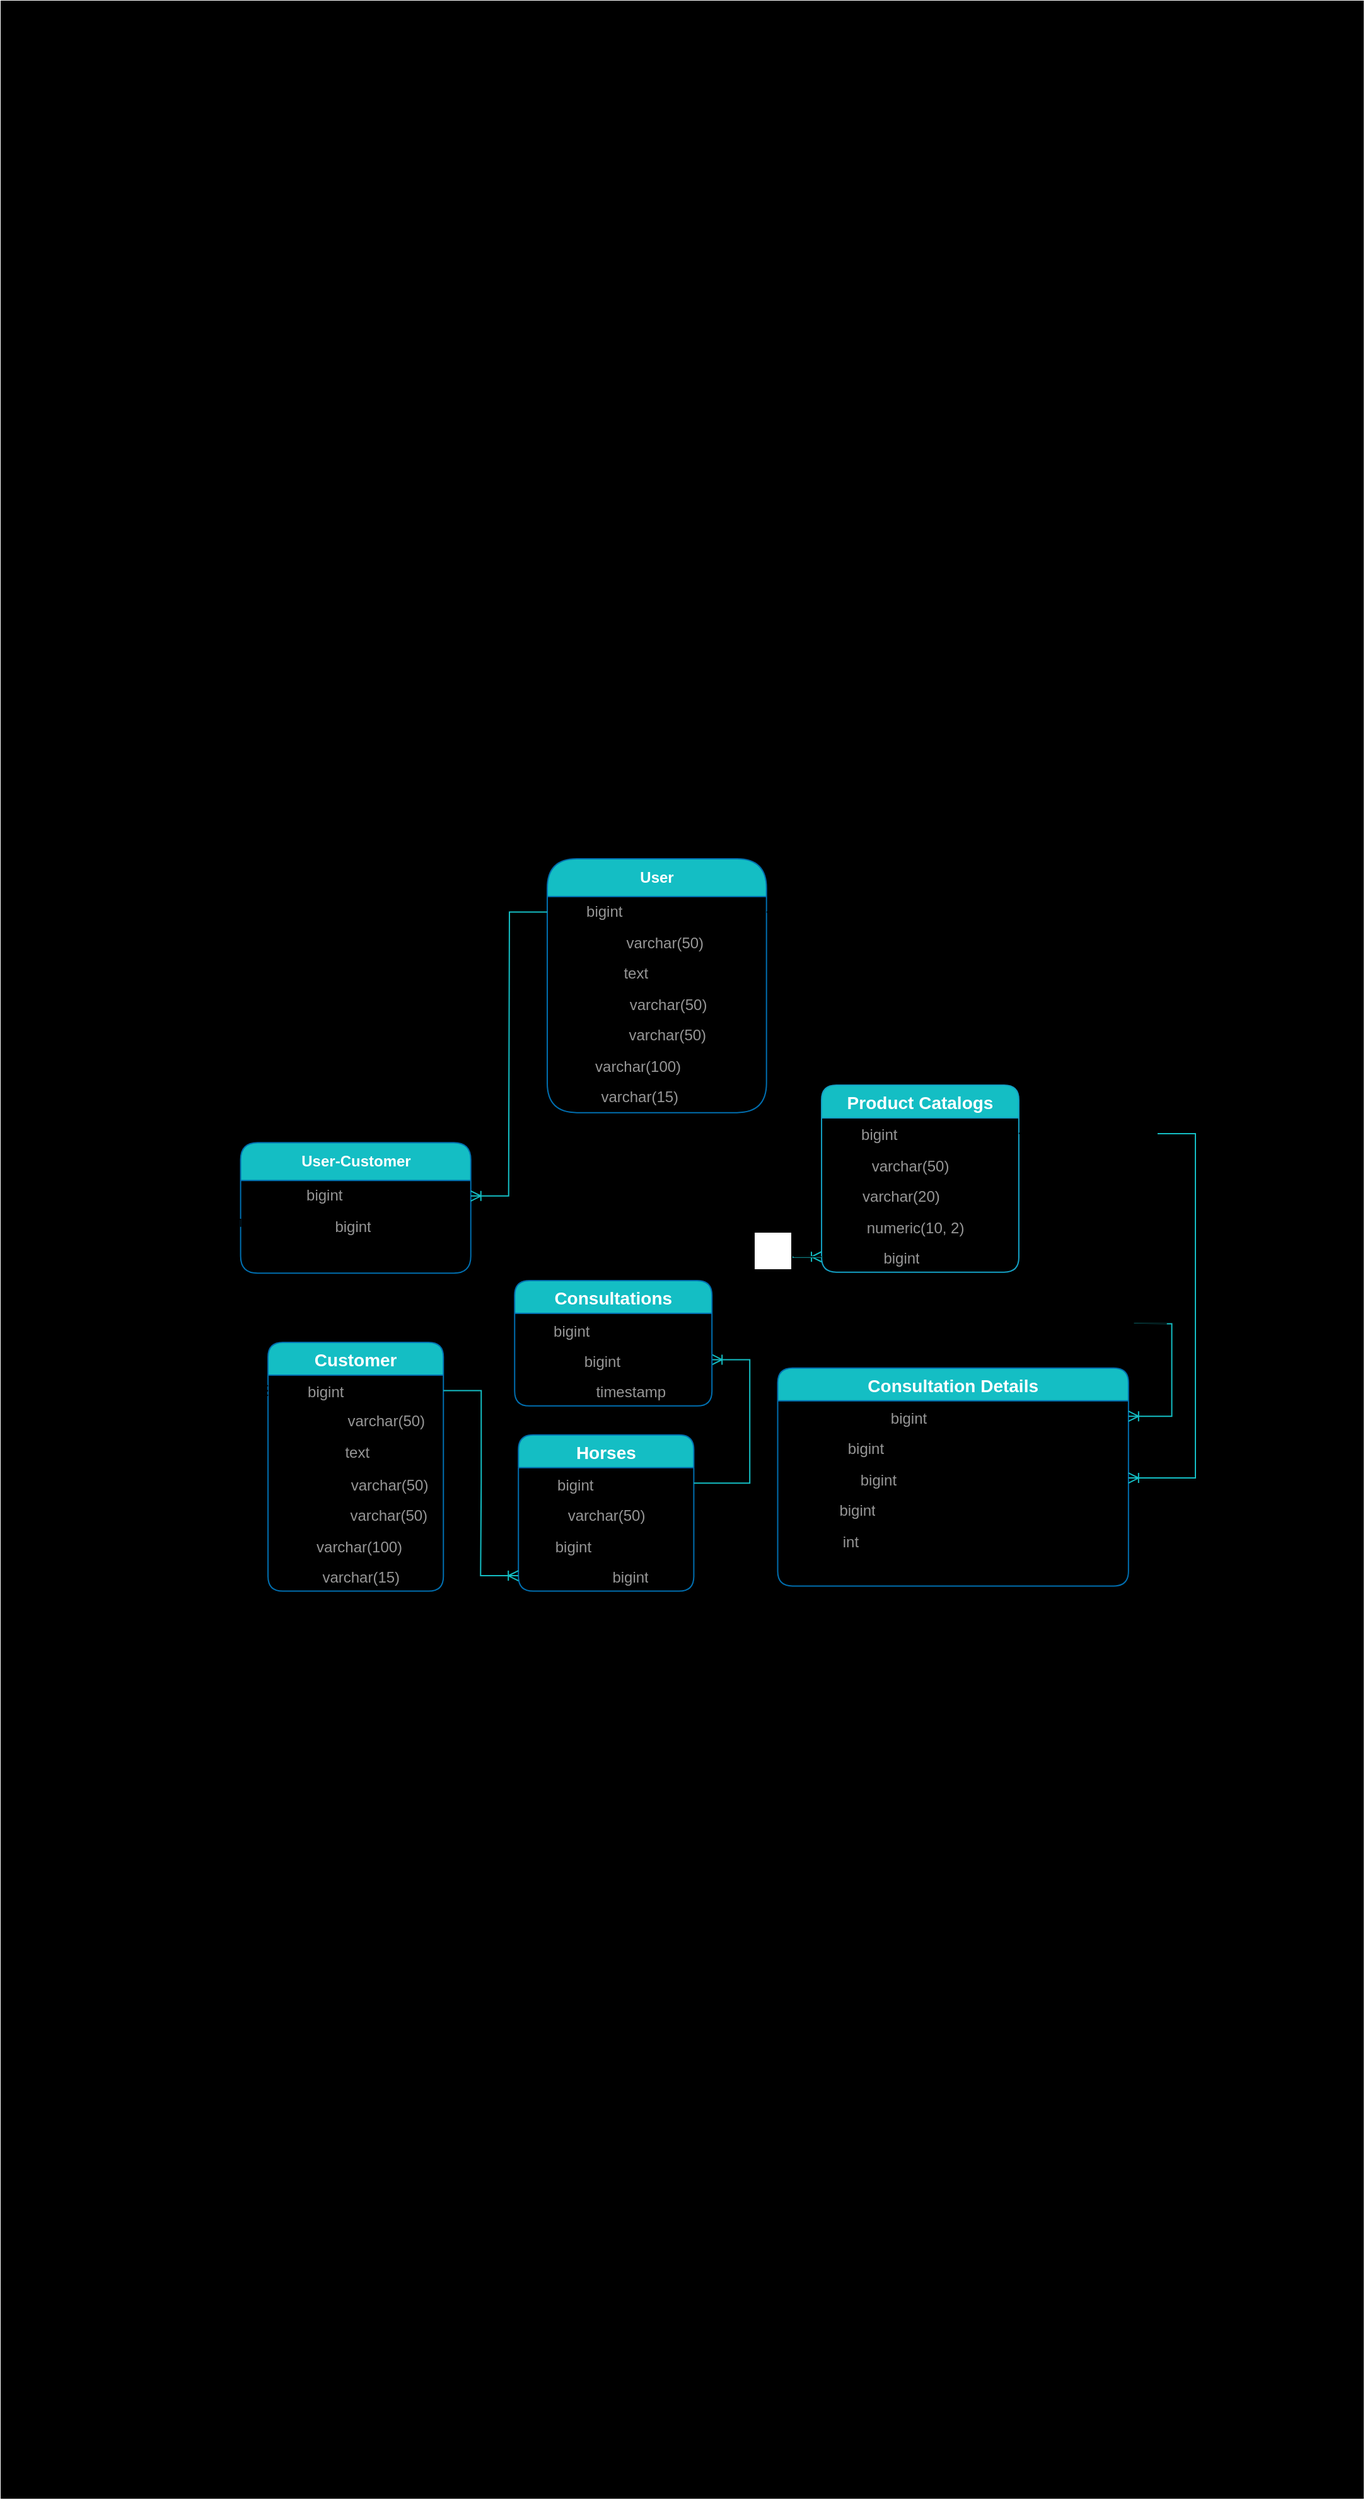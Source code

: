 <mxfile version="28.2.3">
  <diagram name="Page-1" id="a7904f86-f2b4-8e86-fa97-74104820619b">
    <mxGraphModel dx="5344" dy="3102" grid="1" gridSize="10" guides="1" tooltips="1" connect="1" arrows="1" fold="1" page="1" pageScale="1" pageWidth="1100" pageHeight="850" background="#FFFFFF" math="0" shadow="0">
      <root>
        <mxCell id="0" />
        <mxCell id="1" parent="0" />
        <mxCell id="0PUOpv4q3WC7BL36jvcQ-1" value="" style="rounded=0;whiteSpace=wrap;html=1;fillColor=light-dark(#000000,#000000);" parent="1" vertex="1">
          <mxGeometry x="-1295" y="-850" width="1080" height="1980" as="geometry" />
        </mxCell>
        <mxCell id="CKcXtdMAVw7ahf70taSX-3" value="&lt;b&gt;User&lt;/b&gt;" style="swimlane;fontStyle=0;childLayout=stackLayout;horizontal=1;startSize=30;horizontalStack=0;resizeParent=1;resizeParentMax=0;resizeLast=0;collapsible=1;marginBottom=0;whiteSpace=wrap;html=1;fillColor=light-dark(#14BEC4,#14BEC4);fontColor=#ffffff;strokeColor=#006EAF;rounded=1;arcSize=26;" parent="1" vertex="1">
          <mxGeometry x="-862.003" y="-170" width="173.852" height="201.331" as="geometry" />
        </mxCell>
        <mxCell id="CKcXtdMAVw7ahf70taSX-4" value="🔑 id &lt;span style=&quot;color: rgb(150, 150, 150);&quot;&gt;bigint&lt;/span&gt;" style="text;strokeColor=none;fillColor=none;align=left;verticalAlign=middle;spacingLeft=4;spacingRight=4;overflow=hidden;points=[[0,0.5],[1,0.5]];portConstraint=eastwest;rotatable=0;whiteSpace=wrap;html=1;" parent="CKcXtdMAVw7ahf70taSX-3" vertex="1">
          <mxGeometry y="30" width="173.852" height="24.476" as="geometry" />
        </mxCell>
        <mxCell id="CKcXtdMAVw7ahf70taSX-5" value="username&amp;nbsp;&lt;span style=&quot;caret-color: rgb(150, 150, 150); color: rgb(150, 150, 150);&quot;&gt;varchar(50)&lt;/span&gt;" style="text;strokeColor=none;fillColor=none;align=left;verticalAlign=middle;spacingLeft=4;spacingRight=4;overflow=hidden;points=[[0,0.5],[1,0.5]];portConstraint=eastwest;rotatable=0;whiteSpace=wrap;html=1;" parent="CKcXtdMAVw7ahf70taSX-3" vertex="1">
          <mxGeometry y="54.476" width="173.852" height="24.476" as="geometry" />
        </mxCell>
        <mxCell id="CKcXtdMAVw7ahf70taSX-6" value="password&amp;nbsp;&lt;span style=&quot;caret-color: rgb(150, 150, 150); color: rgb(150, 150, 150);&quot;&gt;text&lt;/span&gt;" style="text;strokeColor=none;fillColor=none;align=left;verticalAlign=middle;spacingLeft=4;spacingRight=4;overflow=hidden;points=[[0,0.5],[1,0.5]];portConstraint=eastwest;rotatable=0;whiteSpace=wrap;html=1;" parent="CKcXtdMAVw7ahf70taSX-3" vertex="1">
          <mxGeometry y="78.952" width="173.852" height="24.476" as="geometry" />
        </mxCell>
        <mxCell id="CKcXtdMAVw7ahf70taSX-13" value="first_name&amp;nbsp;&lt;span style=&quot;caret-color: rgb(150, 150, 150); color: rgb(150, 150, 150);&quot;&gt;varchar(50)&lt;/span&gt;" style="text;strokeColor=none;fillColor=none;align=left;verticalAlign=middle;spacingLeft=4;spacingRight=4;overflow=hidden;points=[[0,0.5],[1,0.5]];portConstraint=eastwest;rotatable=0;whiteSpace=wrap;html=1;" parent="CKcXtdMAVw7ahf70taSX-3" vertex="1">
          <mxGeometry y="103.428" width="173.852" height="24.476" as="geometry" />
        </mxCell>
        <mxCell id="CKcXtdMAVw7ahf70taSX-14" value="last_name&amp;nbsp;&lt;span style=&quot;caret-color: rgb(150, 150, 150); color: rgb(150, 150, 150);&quot;&gt;varchar(50)&lt;/span&gt;" style="text;strokeColor=none;fillColor=none;align=left;verticalAlign=middle;spacingLeft=4;spacingRight=4;overflow=hidden;points=[[0,0.5],[1,0.5]];portConstraint=eastwest;rotatable=0;whiteSpace=wrap;html=1;" parent="CKcXtdMAVw7ahf70taSX-3" vertex="1">
          <mxGeometry y="127.904" width="173.852" height="24.476" as="geometry" />
        </mxCell>
        <mxCell id="CKcXtdMAVw7ahf70taSX-15" value="email&amp;nbsp;&lt;span style=&quot;caret-color: rgb(150, 150, 150); color: rgb(150, 150, 150);&quot;&gt;varchar(100)&lt;/span&gt;" style="text;strokeColor=none;fillColor=none;align=left;verticalAlign=middle;spacingLeft=4;spacingRight=4;overflow=hidden;points=[[0,0.5],[1,0.5]];portConstraint=eastwest;rotatable=0;whiteSpace=wrap;html=1;" parent="CKcXtdMAVw7ahf70taSX-3" vertex="1">
          <mxGeometry y="152.38" width="173.852" height="24.476" as="geometry" />
        </mxCell>
        <mxCell id="CKcXtdMAVw7ahf70taSX-16" value="phone&amp;nbsp;&lt;span style=&quot;caret-color: rgb(150, 150, 150); color: rgb(150, 150, 150);&quot;&gt;varchar(15)&lt;/span&gt;" style="text;strokeColor=none;fillColor=none;align=left;verticalAlign=middle;spacingLeft=4;spacingRight=4;overflow=hidden;points=[[0,0.5],[1,0.5]];portConstraint=eastwest;rotatable=0;whiteSpace=wrap;html=1;" parent="CKcXtdMAVw7ahf70taSX-3" vertex="1">
          <mxGeometry y="176.856" width="173.852" height="24.476" as="geometry" />
        </mxCell>
        <mxCell id="CKcXtdMAVw7ahf70taSX-17" value="Customer" style="swimlane;fontStyle=1;childLayout=stackLayout;horizontal=1;startSize=26;horizontalStack=0;resizeParent=1;resizeParentMax=0;resizeLast=0;collapsible=1;marginBottom=0;align=center;fontSize=14;fillColor=light-dark(#14BEC4,#14BEC4);fontColor=#ffffff;strokeColor=#006EAF;rounded=1;" parent="1" vertex="1">
          <mxGeometry x="-1083.452" y="213.456" width="139.082" height="197.331" as="geometry" />
        </mxCell>
        <mxCell id="CKcXtdMAVw7ahf70taSX-18" value="🔑 id&amp;nbsp;&lt;span style=&quot;caret-color: rgb(150, 150, 150); color: rgb(150, 150, 150);&quot;&gt;bigint&lt;/span&gt;" style="text;strokeColor=none;fillColor=none;spacingLeft=4;spacingRight=4;overflow=hidden;rotatable=0;points=[[0,0.5],[1,0.5]];portConstraint=eastwest;fontSize=12;whiteSpace=wrap;html=1;" parent="CKcXtdMAVw7ahf70taSX-17" vertex="1">
          <mxGeometry y="26" width="139.082" height="24.476" as="geometry" />
        </mxCell>
        <mxCell id="CKcXtdMAVw7ahf70taSX-120" value="username&amp;nbsp;&lt;span style=&quot;caret-color: rgb(150, 150, 150); color: rgb(150, 150, 150);&quot;&gt;varchar(50)&lt;/span&gt;" style="text;strokeColor=none;fillColor=none;align=left;verticalAlign=middle;spacingLeft=4;spacingRight=4;overflow=hidden;points=[[0,0.5],[1,0.5]];portConstraint=eastwest;rotatable=0;whiteSpace=wrap;html=1;" parent="CKcXtdMAVw7ahf70taSX-17" vertex="1">
          <mxGeometry y="50.476" width="139.082" height="24.476" as="geometry" />
        </mxCell>
        <mxCell id="CKcXtdMAVw7ahf70taSX-121" value="password&amp;nbsp;&lt;span style=&quot;caret-color: rgb(150, 150, 150); color: rgb(150, 150, 150);&quot;&gt;text&lt;/span&gt;" style="text;strokeColor=none;fillColor=none;align=left;verticalAlign=middle;spacingLeft=4;spacingRight=4;overflow=hidden;points=[[0,0.5],[1,0.5]];portConstraint=eastwest;rotatable=0;whiteSpace=wrap;html=1;" parent="CKcXtdMAVw7ahf70taSX-17" vertex="1">
          <mxGeometry y="74.952" width="139.082" height="24.476" as="geometry" />
        </mxCell>
        <mxCell id="CKcXtdMAVw7ahf70taSX-19" value="first_name&amp;nbsp;&lt;span style=&quot;caret-color: rgb(150, 150, 150); color: rgb(150, 150, 150);&quot;&gt;varchar(50)&lt;/span&gt;" style="text;strokeColor=none;fillColor=none;spacingLeft=4;spacingRight=4;overflow=hidden;rotatable=0;points=[[0,0.5],[1,0.5]];portConstraint=eastwest;fontSize=12;whiteSpace=wrap;html=1;" parent="CKcXtdMAVw7ahf70taSX-17" vertex="1">
          <mxGeometry y="99.428" width="139.082" height="24.476" as="geometry" />
        </mxCell>
        <mxCell id="CKcXtdMAVw7ahf70taSX-20" value="last_name&amp;nbsp;&lt;span style=&quot;caret-color: rgb(150, 150, 150); color: rgb(150, 150, 150);&quot;&gt;varchar(50)&lt;/span&gt;" style="text;strokeColor=none;fillColor=none;spacingLeft=4;spacingRight=4;overflow=hidden;rotatable=0;points=[[0,0.5],[1,0.5]];portConstraint=eastwest;fontSize=12;whiteSpace=wrap;html=1;" parent="CKcXtdMAVw7ahf70taSX-17" vertex="1">
          <mxGeometry y="123.904" width="139.082" height="24.476" as="geometry" />
        </mxCell>
        <mxCell id="CKcXtdMAVw7ahf70taSX-22" value="email&amp;nbsp;&lt;span style=&quot;caret-color: rgb(150, 150, 150); color: rgb(150, 150, 150);&quot;&gt;varchar(100)&lt;/span&gt;" style="text;strokeColor=none;fillColor=none;spacingLeft=4;spacingRight=4;overflow=hidden;rotatable=0;points=[[0,0.5],[1,0.5]];portConstraint=eastwest;fontSize=12;whiteSpace=wrap;html=1;" parent="CKcXtdMAVw7ahf70taSX-17" vertex="1">
          <mxGeometry y="148.38" width="139.082" height="24.476" as="geometry" />
        </mxCell>
        <mxCell id="CKcXtdMAVw7ahf70taSX-23" value="phone&amp;nbsp;&lt;span style=&quot;caret-color: rgb(150, 150, 150); color: rgb(150, 150, 150);&quot;&gt;varchar(15)&lt;/span&gt;" style="text;strokeColor=none;fillColor=none;spacingLeft=4;spacingRight=4;overflow=hidden;rotatable=0;points=[[0,0.5],[1,0.5]];portConstraint=eastwest;fontSize=12;whiteSpace=wrap;html=1;" parent="CKcXtdMAVw7ahf70taSX-17" vertex="1">
          <mxGeometry y="172.856" width="139.082" height="24.476" as="geometry" />
        </mxCell>
        <mxCell id="CKcXtdMAVw7ahf70taSX-25" value="Horses" style="swimlane;fontStyle=1;childLayout=stackLayout;horizontal=1;startSize=26;horizontalStack=0;resizeParent=1;resizeParentMax=0;resizeLast=0;collapsible=1;marginBottom=0;align=center;fontSize=14;fillColor=light-dark(#14BEC4,#14BEC4);fontColor=#ffffff;strokeColor=#006EAF;rounded=1;" parent="1" vertex="1">
          <mxGeometry x="-884.868" y="286.884" width="139.082" height="123.904" as="geometry">
            <mxRectangle x="280" y="-380" width="80" height="30" as="alternateBounds" />
          </mxGeometry>
        </mxCell>
        <mxCell id="CKcXtdMAVw7ahf70taSX-26" value="🔑 id&amp;nbsp;&lt;span style=&quot;caret-color: rgb(150, 150, 150); color: rgb(150, 150, 150);&quot;&gt;bigint&lt;/span&gt;" style="text;strokeColor=none;fillColor=none;spacingLeft=4;spacingRight=4;overflow=hidden;rotatable=0;points=[[0,0.5],[1,0.5]];portConstraint=eastwest;fontSize=12;whiteSpace=wrap;html=1;" parent="CKcXtdMAVw7ahf70taSX-25" vertex="1">
          <mxGeometry y="26" width="139.082" height="24.476" as="geometry" />
        </mxCell>
        <mxCell id="CKcXtdMAVw7ahf70taSX-27" value="name&amp;nbsp;&lt;span style=&quot;caret-color: rgb(150, 150, 150); color: rgb(150, 150, 150);&quot;&gt;varchar(50)&lt;/span&gt;" style="text;strokeColor=none;fillColor=none;spacingLeft=4;spacingRight=4;overflow=hidden;rotatable=0;points=[[0,0.5],[1,0.5]];portConstraint=eastwest;fontSize=12;whiteSpace=wrap;html=1;" parent="CKcXtdMAVw7ahf70taSX-25" vertex="1">
          <mxGeometry y="50.476" width="139.082" height="24.476" as="geometry" />
        </mxCell>
        <mxCell id="CKcXtdMAVw7ahf70taSX-28" value="age&amp;nbsp;&lt;span style=&quot;caret-color: rgb(150, 150, 150); color: rgb(150, 150, 150);&quot;&gt;bigint&lt;/span&gt;" style="text;strokeColor=none;fillColor=none;spacingLeft=4;spacingRight=4;overflow=hidden;rotatable=0;points=[[0,0.5],[1,0.5]];portConstraint=eastwest;fontSize=12;whiteSpace=wrap;html=1;" parent="CKcXtdMAVw7ahf70taSX-25" vertex="1">
          <mxGeometry y="74.952" width="139.082" height="24.476" as="geometry" />
        </mxCell>
        <mxCell id="CKcXtdMAVw7ahf70taSX-29" value="customer_id&amp;nbsp;&lt;span style=&quot;caret-color: rgb(150, 150, 150); color: rgb(150, 150, 150);&quot;&gt;bigint&lt;/span&gt;" style="text;strokeColor=none;fillColor=none;spacingLeft=4;spacingRight=4;overflow=hidden;rotatable=0;points=[[0,0.5],[1,0.5]];portConstraint=eastwest;fontSize=12;whiteSpace=wrap;html=1;" parent="CKcXtdMAVw7ahf70taSX-25" vertex="1">
          <mxGeometry y="99.428" width="139.082" height="24.476" as="geometry" />
        </mxCell>
        <mxCell id="CKcXtdMAVw7ahf70taSX-43" value="Consultation Details" style="swimlane;fontStyle=1;childLayout=stackLayout;horizontal=1;startSize=26;horizontalStack=0;resizeParent=1;resizeParentMax=0;resizeLast=0;collapsible=1;marginBottom=0;align=center;fontSize=14;fillColor=light-dark(#14BEC4,#14BEC4);fontColor=#ffffff;strokeColor=#006EAF;rounded=1;" parent="1" vertex="1">
          <mxGeometry x="-679.246" y="233.853" width="278.164" height="172.856" as="geometry" />
        </mxCell>
        <mxCell id="CKcXtdMAVw7ahf70taSX-44" value="consultation_id&amp;nbsp;&lt;span style=&quot;caret-color: rgb(150, 150, 150); color: rgb(150, 150, 150);&quot;&gt;bigint&lt;/span&gt;" style="text;strokeColor=none;fillColor=none;spacingLeft=4;spacingRight=4;overflow=hidden;rotatable=0;points=[[0,0.5],[1,0.5]];portConstraint=eastwest;fontSize=12;whiteSpace=wrap;html=1;" parent="CKcXtdMAVw7ahf70taSX-43" vertex="1">
          <mxGeometry y="26" width="278.164" height="24.476" as="geometry" />
        </mxCell>
        <mxCell id="CKcXtdMAVw7ahf70taSX-50" value="horse_id&amp;nbsp;&lt;span style=&quot;caret-color: rgb(150, 150, 150); color: rgb(150, 150, 150);&quot;&gt;bigint&lt;/span&gt;" style="text;strokeColor=none;fillColor=none;spacingLeft=4;spacingRight=4;overflow=hidden;rotatable=0;points=[[0,0.5],[1,0.5]];portConstraint=eastwest;fontSize=12;whiteSpace=wrap;html=1;" parent="CKcXtdMAVw7ahf70taSX-43" vertex="1">
          <mxGeometry y="50.476" width="278.164" height="24.476" as="geometry" />
        </mxCell>
        <mxCell id="CKcXtdMAVw7ahf70taSX-49" value="product_id&amp;nbsp;&lt;span style=&quot;caret-color: rgb(150, 150, 150); color: rgb(150, 150, 150);&quot;&gt;bigint&lt;/span&gt;" style="text;strokeColor=none;fillColor=none;spacingLeft=4;spacingRight=4;overflow=hidden;rotatable=0;points=[[0,0.5],[1,0.5]];portConstraint=eastwest;fontSize=12;whiteSpace=wrap;html=1;" parent="CKcXtdMAVw7ahf70taSX-43" vertex="1">
          <mxGeometry y="74.952" width="278.164" height="24.476" as="geometry" />
        </mxCell>
        <mxCell id="CKcXtdMAVw7ahf70taSX-45" value="user_id&amp;nbsp;&lt;span style=&quot;caret-color: rgb(150, 150, 150); color: rgb(150, 150, 150);&quot;&gt;bigint&lt;/span&gt;" style="text;strokeColor=none;fillColor=none;spacingLeft=4;spacingRight=4;overflow=hidden;rotatable=0;points=[[0,0.5],[1,0.5]];portConstraint=eastwest;fontSize=12;whiteSpace=wrap;html=1;" parent="CKcXtdMAVw7ahf70taSX-43" vertex="1">
          <mxGeometry y="99.428" width="278.164" height="24.476" as="geometry" />
        </mxCell>
        <mxCell id="CKcXtdMAVw7ahf70taSX-52" value="quantity&amp;nbsp;&lt;span style=&quot;caret-color: rgb(150, 150, 150); color: rgb(150, 150, 150);&quot;&gt;int&lt;/span&gt;" style="text;strokeColor=none;fillColor=none;spacingLeft=4;spacingRight=4;overflow=hidden;rotatable=0;points=[[0,0.5],[1,0.5]];portConstraint=eastwest;fontSize=12;whiteSpace=wrap;html=1;" parent="CKcXtdMAVw7ahf70taSX-43" vertex="1">
          <mxGeometry y="123.904" width="278.164" height="24.476" as="geometry" />
        </mxCell>
        <mxCell id="CKcXtdMAVw7ahf70taSX-47" value="🗝️ consultation_id, product_id, user_id" style="text;strokeColor=none;fillColor=none;spacingLeft=4;spacingRight=4;overflow=hidden;rotatable=0;points=[[0,0.5],[1,0.5]];portConstraint=eastwest;fontSize=12;whiteSpace=wrap;html=1;" parent="CKcXtdMAVw7ahf70taSX-43" vertex="1">
          <mxGeometry y="148.38" width="278.164" height="24.476" as="geometry" />
        </mxCell>
        <mxCell id="CKcXtdMAVw7ahf70taSX-53" value="Product Catalogs" style="swimlane;fontStyle=1;childLayout=stackLayout;horizontal=1;startSize=26;horizontalStack=0;resizeParent=1;resizeParentMax=0;resizeLast=0;collapsible=1;marginBottom=0;align=center;fontSize=14;fillColor=light-dark(#14BEC4,#14BEC4);fontColor=#ffffff;strokeColor=light-dark(#14A0C4,#14A0C4);rounded=1;" parent="1" vertex="1">
          <mxGeometry x="-644.475" y="9.49" width="156.467" height="148.38" as="geometry" />
        </mxCell>
        <mxCell id="X7S9yRfPSGuuE0dQ269w-8" style="edgeStyle=orthogonalEdgeStyle;rounded=0;orthogonalLoop=1;jettySize=auto;html=1;exitX=1;exitY=0.5;exitDx=0;exitDy=0;endArrow=none;endFill=0;strokeColor=light-dark(#000000,#14BEC4);" edge="1" parent="CKcXtdMAVw7ahf70taSX-53" source="CKcXtdMAVw7ahf70taSX-54">
          <mxGeometry relative="1" as="geometry">
            <mxPoint x="271.475" y="38.51" as="targetPoint" />
            <Array as="points">
              <mxPoint x="217" y="38" />
              <mxPoint x="277" y="38" />
            </Array>
          </mxGeometry>
        </mxCell>
        <mxCell id="CKcXtdMAVw7ahf70taSX-54" value="🔑 id &lt;span style=&quot;caret-color: rgb(150, 150, 150); color: rgb(150, 150, 150);&quot;&gt;bigint&lt;/span&gt;" style="text;strokeColor=none;fillColor=none;spacingLeft=4;spacingRight=4;overflow=hidden;rotatable=0;points=[[0,0.5],[1,0.5]];portConstraint=eastwest;fontSize=12;whiteSpace=wrap;html=1;" parent="CKcXtdMAVw7ahf70taSX-53" vertex="1">
          <mxGeometry y="26" width="156.467" height="24.476" as="geometry" />
        </mxCell>
        <mxCell id="CKcXtdMAVw7ahf70taSX-55" value="name&amp;nbsp;&lt;span style=&quot;caret-color: rgb(150, 150, 150); color: rgb(150, 150, 150);&quot;&gt;varchar(50)&lt;/span&gt;" style="text;strokeColor=none;fillColor=none;spacingLeft=4;spacingRight=4;overflow=hidden;rotatable=0;points=[[0,0.5],[1,0.5]];portConstraint=eastwest;fontSize=12;whiteSpace=wrap;html=1;" parent="CKcXtdMAVw7ahf70taSX-53" vertex="1">
          <mxGeometry y="50.476" width="156.467" height="24.476" as="geometry" />
        </mxCell>
        <mxCell id="CKcXtdMAVw7ahf70taSX-56" value="type&amp;nbsp;&lt;span style=&quot;caret-color: rgb(150, 150, 150); color: rgb(150, 150, 150);&quot;&gt;varchar(20)&lt;/span&gt;" style="text;strokeColor=none;fillColor=none;spacingLeft=4;spacingRight=4;overflow=hidden;rotatable=0;points=[[0,0.5],[1,0.5]];portConstraint=eastwest;fontSize=12;whiteSpace=wrap;html=1;" parent="CKcXtdMAVw7ahf70taSX-53" vertex="1">
          <mxGeometry y="74.952" width="156.467" height="24.476" as="geometry" />
        </mxCell>
        <mxCell id="CKcXtdMAVw7ahf70taSX-57" value="price&amp;nbsp;&lt;span style=&quot;caret-color: rgb(150, 150, 150); color: rgb(150, 150, 150);&quot;&gt;numeric(10, 2)&lt;/span&gt;" style="text;strokeColor=none;fillColor=none;spacingLeft=4;spacingRight=4;overflow=hidden;rotatable=0;points=[[0,0.5],[1,0.5]];portConstraint=eastwest;fontSize=12;whiteSpace=wrap;html=1;" parent="CKcXtdMAVw7ahf70taSX-53" vertex="1">
          <mxGeometry y="99.428" width="156.467" height="24.476" as="geometry" />
        </mxCell>
        <mxCell id="CKcXtdMAVw7ahf70taSX-58" value="user_id&amp;nbsp;&lt;span style=&quot;caret-color: rgb(150, 150, 150); color: rgb(150, 150, 150);&quot;&gt;bigint&lt;/span&gt;" style="text;strokeColor=none;fillColor=none;spacingLeft=4;spacingRight=4;overflow=hidden;rotatable=0;points=[[0,0.5],[1,0.5]];portConstraint=eastwest;fontSize=12;whiteSpace=wrap;html=1;" parent="CKcXtdMAVw7ahf70taSX-53" vertex="1">
          <mxGeometry y="123.904" width="156.467" height="24.476" as="geometry" />
        </mxCell>
        <mxCell id="CKcXtdMAVw7ahf70taSX-71" value="" style="edgeStyle=entityRelationEdgeStyle;fontSize=12;html=1;endArrow=ERoneToMany;rounded=0;exitX=1;exitY=0.5;exitDx=0;exitDy=0;entryX=0;entryY=0.5;entryDx=0;entryDy=0;fillColor=#1ba1e2;strokeColor=light-dark(#14BEC4,#14BEC4);" parent="1" source="CKcXtdMAVw7ahf70taSX-18" target="CKcXtdMAVw7ahf70taSX-29" edge="1">
          <mxGeometry width="100" height="100" relative="1" as="geometry">
            <mxPoint x="-601.012" y="490.85" as="sourcePoint" />
            <mxPoint x="-514.086" y="409.263" as="targetPoint" />
          </mxGeometry>
        </mxCell>
        <mxCell id="CKcXtdMAVw7ahf70taSX-72" value="" style="edgeStyle=entityRelationEdgeStyle;fontSize=12;html=1;endArrow=ERoneToMany;rounded=0;exitX=1;exitY=0.5;exitDx=0;exitDy=0;fillColor=#1ba1e2;strokeColor=light-dark(#14BEC4,#14BEC4);" parent="1" source="CKcXtdMAVw7ahf70taSX-26" target="CKcXtdMAVw7ahf70taSX-34" edge="1">
          <mxGeometry width="100" height="100" relative="1" as="geometry">
            <mxPoint x="-348.926" y="605.071" as="sourcePoint" />
            <mxPoint x="-262" y="523.484" as="targetPoint" />
          </mxGeometry>
        </mxCell>
        <mxCell id="CKcXtdMAVw7ahf70taSX-88" value="" style="edgeStyle=entityRelationEdgeStyle;fontSize=12;html=1;endArrow=ERoneToMany;rounded=0;entryX=1;entryY=0.5;entryDx=0;entryDy=0;fillColor=#1ba1e2;strokeColor=light-dark(#14BEC4,#14BEC4);" parent="1" target="CKcXtdMAVw7ahf70taSX-44" edge="1">
          <mxGeometry width="100" height="100" relative="1" as="geometry">
            <mxPoint x="-396.736" y="198.771" as="sourcePoint" />
            <mxPoint x="-209.844" y="352.153" as="targetPoint" />
            <Array as="points">
              <mxPoint x="-262" y="229.773" />
              <mxPoint x="-375.004" y="237.932" />
              <mxPoint x="-322.848" y="237.932" />
            </Array>
          </mxGeometry>
        </mxCell>
        <mxCell id="CKcXtdMAVw7ahf70taSX-89" value="" style="endArrow=none;html=1;rounded=0;exitX=1;exitY=0.5;exitDx=0;exitDy=0;strokeColor=light-dark(#000000,#14BEC4);" parent="1" edge="1" source="CKcXtdMAVw7ahf70taSX-33">
          <mxGeometry width="50" height="50" relative="1" as="geometry">
            <mxPoint x="-331.541" y="352.153" as="sourcePoint" />
            <mxPoint x="-370.658" y="198.771" as="targetPoint" />
          </mxGeometry>
        </mxCell>
        <mxCell id="CKcXtdMAVw7ahf70taSX-122" value="&lt;b&gt;User-Customer&lt;/b&gt;" style="swimlane;fontStyle=0;childLayout=stackLayout;horizontal=1;startSize=30;horizontalStack=0;resizeParent=1;resizeParentMax=0;resizeLast=0;collapsible=1;marginBottom=0;whiteSpace=wrap;html=1;rounded=1;fillColor=light-dark(#14BEC4,#14BEC4);fontColor=#ffffff;strokeColor=#006EAF;" parent="1" vertex="1">
          <mxGeometry x="-1105.184" y="55.178" width="182.545" height="103.428" as="geometry" />
        </mxCell>
        <mxCell id="CKcXtdMAVw7ahf70taSX-123" value="user_id &amp;nbsp;&lt;span style=&quot;color: rgb(150, 150, 150);&quot;&gt;bigint&lt;/span&gt;" style="text;strokeColor=none;fillColor=none;align=left;verticalAlign=middle;spacingLeft=4;spacingRight=4;overflow=hidden;points=[[0,0.5],[1,0.5]];portConstraint=eastwest;rotatable=0;whiteSpace=wrap;html=1;" parent="CKcXtdMAVw7ahf70taSX-122" vertex="1">
          <mxGeometry y="30" width="182.545" height="24.476" as="geometry" />
        </mxCell>
        <mxCell id="CKcXtdMAVw7ahf70taSX-124" value="customer_id &lt;font color=&quot;#969696&quot;&gt;&lt;span style=&quot;caret-color: rgb(150, 150, 150);&quot;&gt;bigint&lt;/span&gt;&lt;/font&gt;" style="text;strokeColor=none;fillColor=none;align=left;verticalAlign=middle;spacingLeft=4;spacingRight=4;overflow=hidden;points=[[0,0.5],[1,0.5]];portConstraint=eastwest;rotatable=0;whiteSpace=wrap;html=1;" parent="CKcXtdMAVw7ahf70taSX-122" vertex="1">
          <mxGeometry y="54.476" width="182.545" height="24.476" as="geometry" />
        </mxCell>
        <mxCell id="CKcXtdMAVw7ahf70taSX-127" value="🗝️ user_id, customer_id" style="text;strokeColor=none;fillColor=none;align=left;verticalAlign=middle;spacingLeft=4;spacingRight=4;overflow=hidden;points=[[0,0.5],[1,0.5]];portConstraint=eastwest;rotatable=0;whiteSpace=wrap;html=1;" parent="CKcXtdMAVw7ahf70taSX-122" vertex="1">
          <mxGeometry y="78.952" width="182.545" height="24.476" as="geometry" />
        </mxCell>
        <mxCell id="CKcXtdMAVw7ahf70taSX-128" value="" style="edgeStyle=entityRelationEdgeStyle;fontSize=12;html=1;endArrow=ERoneToMany;rounded=0;exitX=0;exitY=0.5;exitDx=0;exitDy=0;entryX=1;entryY=0.5;entryDx=0;entryDy=0;fillColor=#1ba1e2;strokeColor=light-dark(#14BEC4,#14BEC4);" parent="1" source="CKcXtdMAVw7ahf70taSX-4" target="CKcXtdMAVw7ahf70taSX-123" edge="1">
          <mxGeometry width="100" height="100" relative="1" as="geometry">
            <mxPoint x="-1026.95" y="580.595" as="sourcePoint" />
            <mxPoint x="-940.024" y="499.008" as="targetPoint" />
            <Array as="points">
              <mxPoint x="-882" y="-70" />
            </Array>
          </mxGeometry>
        </mxCell>
        <mxCell id="CKcXtdMAVw7ahf70taSX-135" value="" style="edgeStyle=entityRelationEdgeStyle;fontSize=12;html=1;endArrow=ERoneToMany;rounded=0;entryX=0;entryY=0.5;entryDx=0;entryDy=0;fillColor=#1ba1e2;strokeColor=light-dark(#14BEC4,#14BEC4);" parent="1" target="CKcXtdMAVw7ahf70taSX-58" edge="1">
          <mxGeometry width="100" height="100" relative="1" as="geometry">
            <mxPoint x="-674" y="146" as="sourcePoint" />
            <mxPoint x="-748.787" y="286.884" as="targetPoint" />
            <Array as="points">
              <mxPoint x="-682" y="30" />
              <mxPoint x="-678" y="156" />
            </Array>
          </mxGeometry>
        </mxCell>
        <mxCell id="CKcXtdMAVw7ahf70taSX-136" value="" style="edgeStyle=entityRelationEdgeStyle;fontSize=12;html=1;endArrow=ERoneToMany;rounded=0;fillColor=#1ba1e2;strokeColor=light-dark(#14BEC4,#14BEC4);entryX=1;entryY=0.5;entryDx=0;entryDy=0;" parent="1" target="CKcXtdMAVw7ahf70taSX-49" edge="1">
          <mxGeometry width="100" height="100" relative="1" as="geometry">
            <mxPoint x="-378" y="48" as="sourcePoint" />
            <mxPoint x="-346.318" y="316.255" as="targetPoint" />
          </mxGeometry>
        </mxCell>
        <mxCell id="X7S9yRfPSGuuE0dQ269w-2" value="" style="edgeStyle=entityRelationEdgeStyle;fontSize=12;html=1;endArrow=ERoneToMany;rounded=0;entryX=0;entryY=0.5;entryDx=0;entryDy=0;strokeColor=light-dark(#000000,#14BEC4);" edge="1" parent="1" target="CKcXtdMAVw7ahf70taSX-18">
          <mxGeometry width="100" height="100" relative="1" as="geometry">
            <mxPoint x="-1139" y="252" as="sourcePoint" />
            <mxPoint x="-861.791" y="254.249" as="targetPoint" />
            <Array as="points">
              <mxPoint x="-1148.647" y="148.187" />
              <mxPoint x="-1192.11" y="188.98" />
              <mxPoint x="-1139.954" y="123.711" />
              <mxPoint x="-1166.032" y="270.567" />
            </Array>
          </mxGeometry>
        </mxCell>
        <mxCell id="X7S9yRfPSGuuE0dQ269w-5" style="edgeStyle=orthogonalEdgeStyle;rounded=0;orthogonalLoop=1;jettySize=auto;html=1;exitX=0;exitY=0.5;exitDx=0;exitDy=0;entryX=0;entryY=0.5;entryDx=0;entryDy=0;endArrow=none;endFill=0;strokeColor=light-dark(#000000,#14BEC4);" edge="1" parent="1" source="CKcXtdMAVw7ahf70taSX-124" target="CKcXtdMAVw7ahf70taSX-18">
          <mxGeometry relative="1" as="geometry">
            <Array as="points">
              <mxPoint x="-1105" y="116" />
              <mxPoint x="-1140" y="116" />
              <mxPoint x="-1140" y="252" />
              <mxPoint x="-1083" y="252" />
            </Array>
          </mxGeometry>
        </mxCell>
        <mxCell id="CKcXtdMAVw7ahf70taSX-32" value="Consultations" style="swimlane;fontStyle=1;childLayout=stackLayout;horizontal=1;startSize=26;horizontalStack=0;resizeParent=1;resizeParentMax=0;resizeLast=0;collapsible=1;marginBottom=0;align=center;fontSize=14;fillColor=light-dark(#14BEC4,#14BEC4);fontColor=#ffffff;strokeColor=#006EAF;rounded=1;" parent="1" vertex="1">
          <mxGeometry x="-887.868" y="164.504" width="156.467" height="99.428" as="geometry" />
        </mxCell>
        <mxCell id="CKcXtdMAVw7ahf70taSX-33" value="🔑 id&amp;nbsp;&lt;span data-darkreader-inline-color=&quot;&quot; style=&quot;caret-color: rgb(150, 150, 150); color: rgb(150, 150, 150); --darkreader-inline-color: light-dark(#a49c90, #6c655b);&quot;&gt;bigint&lt;/span&gt;" style="text;strokeColor=none;fillColor=none;spacingLeft=4;spacingRight=4;overflow=hidden;rotatable=0;points=[[0,0.5],[1,0.5]];portConstraint=eastwest;fontSize=12;whiteSpace=wrap;html=1;" parent="CKcXtdMAVw7ahf70taSX-32" vertex="1">
          <mxGeometry y="26" width="156.467" height="24.476" as="geometry" />
        </mxCell>
        <mxCell id="CKcXtdMAVw7ahf70taSX-34" value="horse_id&amp;nbsp;&lt;span style=&quot;caret-color: rgb(150, 150, 150); color: rgb(150, 150, 150);&quot;&gt;bigint&lt;/span&gt;" style="text;strokeColor=none;fillColor=none;spacingLeft=4;spacingRight=4;overflow=hidden;rotatable=0;points=[[0,0.5],[1,0.5]];portConstraint=eastwest;fontSize=12;whiteSpace=wrap;html=1;" parent="CKcXtdMAVw7ahf70taSX-32" vertex="1">
          <mxGeometry y="50.476" width="156.467" height="24.476" as="geometry" />
        </mxCell>
        <mxCell id="CKcXtdMAVw7ahf70taSX-35" value="timestamp&amp;nbsp;&lt;span style=&quot;caret-color: rgb(150, 150, 150); color: rgb(150, 150, 150);&quot;&gt;timestamp&lt;/span&gt;" style="text;strokeColor=none;fillColor=none;spacingLeft=4;spacingRight=4;overflow=hidden;rotatable=0;points=[[0,0.5],[1,0.5]];portConstraint=eastwest;fontSize=12;whiteSpace=wrap;html=1;" parent="CKcXtdMAVw7ahf70taSX-32" vertex="1">
          <mxGeometry y="74.952" width="156.467" height="24.476" as="geometry" />
        </mxCell>
        <mxCell id="X7S9yRfPSGuuE0dQ269w-10" style="edgeStyle=orthogonalEdgeStyle;rounded=0;orthogonalLoop=1;jettySize=auto;html=1;entryX=0;entryY=0.5;entryDx=0;entryDy=0;endArrow=none;endFill=0;strokeColor=light-dark(#000000,#14BEC4);" edge="1" parent="1" source="CKcXtdMAVw7ahf70taSX-4" target="CKcXtdMAVw7ahf70taSX-58">
          <mxGeometry relative="1" as="geometry" />
        </mxCell>
        <mxCell id="X7S9yRfPSGuuE0dQ269w-15" value="" style="rounded=0;whiteSpace=wrap;html=1;fillColor=light-dark(#FFFFFF,#000000);strokeColor=light-dark(#000000,#000000);" vertex="1" parent="1">
          <mxGeometry x="-698" y="126" width="30" height="30" as="geometry" />
        </mxCell>
      </root>
    </mxGraphModel>
  </diagram>
</mxfile>
